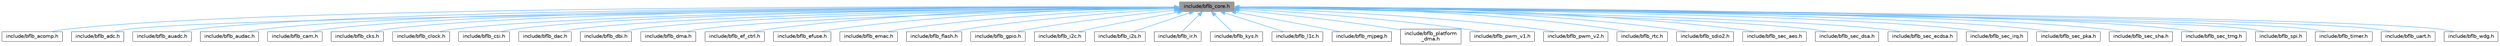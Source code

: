 digraph "include/bflb_core.h"
{
 // LATEX_PDF_SIZE
  bgcolor="transparent";
  edge [fontname=Helvetica,fontsize=10,labelfontname=Helvetica,labelfontsize=10];
  node [fontname=Helvetica,fontsize=10,shape=box,height=0.2,width=0.4];
  Node1 [label="include/bflb_core.h",height=0.2,width=0.4,color="gray40", fillcolor="grey60", style="filled", fontcolor="black",tooltip=" "];
  Node1 -> Node2 [dir="back",color="steelblue1",style="solid"];
  Node2 [label="include/bflb_acomp.h",height=0.2,width=0.4,color="grey40", fillcolor="white", style="filled",URL="$bflb__acomp_8h.html",tooltip=" "];
  Node1 -> Node3 [dir="back",color="steelblue1",style="solid"];
  Node3 [label="include/bflb_adc.h",height=0.2,width=0.4,color="grey40", fillcolor="white", style="filled",URL="$bflb__adc_8h.html",tooltip=" "];
  Node1 -> Node4 [dir="back",color="steelblue1",style="solid"];
  Node4 [label="include/bflb_auadc.h",height=0.2,width=0.4,color="grey40", fillcolor="white", style="filled",URL="$bflb__auadc_8h.html",tooltip=" "];
  Node1 -> Node5 [dir="back",color="steelblue1",style="solid"];
  Node5 [label="include/bflb_audac.h",height=0.2,width=0.4,color="grey40", fillcolor="white", style="filled",URL="$bflb__audac_8h.html",tooltip=" "];
  Node1 -> Node6 [dir="back",color="steelblue1",style="solid"];
  Node6 [label="include/bflb_cam.h",height=0.2,width=0.4,color="grey40", fillcolor="white", style="filled",URL="$bflb__cam_8h.html",tooltip=" "];
  Node1 -> Node7 [dir="back",color="steelblue1",style="solid"];
  Node7 [label="include/bflb_cks.h",height=0.2,width=0.4,color="grey40", fillcolor="white", style="filled",URL="$bflb__cks_8h.html",tooltip=" "];
  Node1 -> Node8 [dir="back",color="steelblue1",style="solid"];
  Node8 [label="include/bflb_clock.h",height=0.2,width=0.4,color="grey40", fillcolor="white", style="filled",URL="$bflb__clock_8h.html",tooltip=" "];
  Node1 -> Node9 [dir="back",color="steelblue1",style="solid"];
  Node9 [label="include/bflb_csi.h",height=0.2,width=0.4,color="grey40", fillcolor="white", style="filled",URL="$bflb__csi_8h.html",tooltip=" "];
  Node1 -> Node10 [dir="back",color="steelblue1",style="solid"];
  Node10 [label="include/bflb_dac.h",height=0.2,width=0.4,color="grey40", fillcolor="white", style="filled",URL="$bflb__dac_8h.html",tooltip=" "];
  Node1 -> Node11 [dir="back",color="steelblue1",style="solid"];
  Node11 [label="include/bflb_dbi.h",height=0.2,width=0.4,color="grey40", fillcolor="white", style="filled",URL="$bflb__dbi_8h.html",tooltip=" "];
  Node1 -> Node12 [dir="back",color="steelblue1",style="solid"];
  Node12 [label="include/bflb_dma.h",height=0.2,width=0.4,color="grey40", fillcolor="white", style="filled",URL="$bflb__dma_8h.html",tooltip=" "];
  Node1 -> Node13 [dir="back",color="steelblue1",style="solid"];
  Node13 [label="include/bflb_ef_ctrl.h",height=0.2,width=0.4,color="grey40", fillcolor="white", style="filled",URL="$bflb__ef__ctrl_8h.html",tooltip=" "];
  Node1 -> Node14 [dir="back",color="steelblue1",style="solid"];
  Node14 [label="include/bflb_efuse.h",height=0.2,width=0.4,color="grey40", fillcolor="white", style="filled",URL="$bflb__efuse_8h.html",tooltip=" "];
  Node1 -> Node15 [dir="back",color="steelblue1",style="solid"];
  Node15 [label="include/bflb_emac.h",height=0.2,width=0.4,color="grey40", fillcolor="white", style="filled",URL="$bflb__emac_8h.html",tooltip=" "];
  Node1 -> Node16 [dir="back",color="steelblue1",style="solid"];
  Node16 [label="include/bflb_flash.h",height=0.2,width=0.4,color="grey40", fillcolor="white", style="filled",URL="$bflb__flash_8h.html",tooltip=" "];
  Node1 -> Node17 [dir="back",color="steelblue1",style="solid"];
  Node17 [label="include/bflb_gpio.h",height=0.2,width=0.4,color="grey40", fillcolor="white", style="filled",URL="$bflb__gpio_8h.html",tooltip=" "];
  Node1 -> Node18 [dir="back",color="steelblue1",style="solid"];
  Node18 [label="include/bflb_i2c.h",height=0.2,width=0.4,color="grey40", fillcolor="white", style="filled",URL="$bflb__i2c_8h.html",tooltip=" "];
  Node1 -> Node19 [dir="back",color="steelblue1",style="solid"];
  Node19 [label="include/bflb_i2s.h",height=0.2,width=0.4,color="grey40", fillcolor="white", style="filled",URL="$bflb__i2s_8h.html",tooltip=" "];
  Node1 -> Node20 [dir="back",color="steelblue1",style="solid"];
  Node20 [label="include/bflb_ir.h",height=0.2,width=0.4,color="grey40", fillcolor="white", style="filled",URL="$bflb__ir_8h.html",tooltip=" "];
  Node1 -> Node21 [dir="back",color="steelblue1",style="solid"];
  Node21 [label="include/bflb_kys.h",height=0.2,width=0.4,color="grey40", fillcolor="white", style="filled",URL="$bflb__kys_8h.html",tooltip=" "];
  Node1 -> Node22 [dir="back",color="steelblue1",style="solid"];
  Node22 [label="include/bflb_l1c.h",height=0.2,width=0.4,color="grey40", fillcolor="white", style="filled",URL="$bflb__l1c_8h.html",tooltip=" "];
  Node1 -> Node23 [dir="back",color="steelblue1",style="solid"];
  Node23 [label="include/bflb_mjpeg.h",height=0.2,width=0.4,color="grey40", fillcolor="white", style="filled",URL="$bflb__mjpeg_8h.html",tooltip=" "];
  Node1 -> Node24 [dir="back",color="steelblue1",style="solid"];
  Node24 [label="include/bflb_platform\l_dma.h",height=0.2,width=0.4,color="grey40", fillcolor="white", style="filled",URL="$bflb__platform__dma_8h.html",tooltip=" "];
  Node1 -> Node25 [dir="back",color="steelblue1",style="solid"];
  Node25 [label="include/bflb_pwm_v1.h",height=0.2,width=0.4,color="grey40", fillcolor="white", style="filled",URL="$bflb__pwm__v1_8h.html",tooltip=" "];
  Node1 -> Node26 [dir="back",color="steelblue1",style="solid"];
  Node26 [label="include/bflb_pwm_v2.h",height=0.2,width=0.4,color="grey40", fillcolor="white", style="filled",URL="$bflb__pwm__v2_8h.html",tooltip=" "];
  Node1 -> Node27 [dir="back",color="steelblue1",style="solid"];
  Node27 [label="include/bflb_rtc.h",height=0.2,width=0.4,color="grey40", fillcolor="white", style="filled",URL="$bflb__rtc_8h.html",tooltip=" "];
  Node1 -> Node28 [dir="back",color="steelblue1",style="solid"];
  Node28 [label="include/bflb_sdio2.h",height=0.2,width=0.4,color="grey40", fillcolor="white", style="filled",URL="$bflb__sdio2_8h.html",tooltip="This file is the low hardware abstraction layer file"];
  Node1 -> Node29 [dir="back",color="steelblue1",style="solid"];
  Node29 [label="include/bflb_sec_aes.h",height=0.2,width=0.4,color="grey40", fillcolor="white", style="filled",URL="$bflb__sec__aes_8h.html",tooltip=" "];
  Node1 -> Node30 [dir="back",color="steelblue1",style="solid"];
  Node30 [label="include/bflb_sec_dsa.h",height=0.2,width=0.4,color="grey40", fillcolor="white", style="filled",URL="$bflb__sec__dsa_8h.html",tooltip=" "];
  Node1 -> Node31 [dir="back",color="steelblue1",style="solid"];
  Node31 [label="include/bflb_sec_ecdsa.h",height=0.2,width=0.4,color="grey40", fillcolor="white", style="filled",URL="$bflb__sec__ecdsa_8h.html",tooltip=" "];
  Node1 -> Node32 [dir="back",color="steelblue1",style="solid"];
  Node32 [label="include/bflb_sec_irq.h",height=0.2,width=0.4,color="grey40", fillcolor="white", style="filled",URL="$bflb__sec__irq_8h.html",tooltip=" "];
  Node1 -> Node33 [dir="back",color="steelblue1",style="solid"];
  Node33 [label="include/bflb_sec_pka.h",height=0.2,width=0.4,color="grey40", fillcolor="white", style="filled",URL="$bflb__sec__pka_8h.html",tooltip=" "];
  Node1 -> Node34 [dir="back",color="steelblue1",style="solid"];
  Node34 [label="include/bflb_sec_sha.h",height=0.2,width=0.4,color="grey40", fillcolor="white", style="filled",URL="$bflb__sec__sha_8h.html",tooltip=" "];
  Node1 -> Node35 [dir="back",color="steelblue1",style="solid"];
  Node35 [label="include/bflb_sec_trng.h",height=0.2,width=0.4,color="grey40", fillcolor="white", style="filled",URL="$bflb__sec__trng_8h.html",tooltip=" "];
  Node1 -> Node36 [dir="back",color="steelblue1",style="solid"];
  Node36 [label="include/bflb_spi.h",height=0.2,width=0.4,color="grey40", fillcolor="white", style="filled",URL="$bflb__spi_8h.html",tooltip=" "];
  Node1 -> Node37 [dir="back",color="steelblue1",style="solid"];
  Node37 [label="include/bflb_timer.h",height=0.2,width=0.4,color="grey40", fillcolor="white", style="filled",URL="$bflb__timer_8h.html",tooltip=" "];
  Node1 -> Node38 [dir="back",color="steelblue1",style="solid"];
  Node38 [label="include/bflb_uart.h",height=0.2,width=0.4,color="grey40", fillcolor="white", style="filled",URL="$bflb__uart_8h.html",tooltip=" "];
  Node1 -> Node39 [dir="back",color="steelblue1",style="solid"];
  Node39 [label="include/bflb_wdg.h",height=0.2,width=0.4,color="grey40", fillcolor="white", style="filled",URL="$bflb__wdg_8h.html",tooltip=" "];
}
